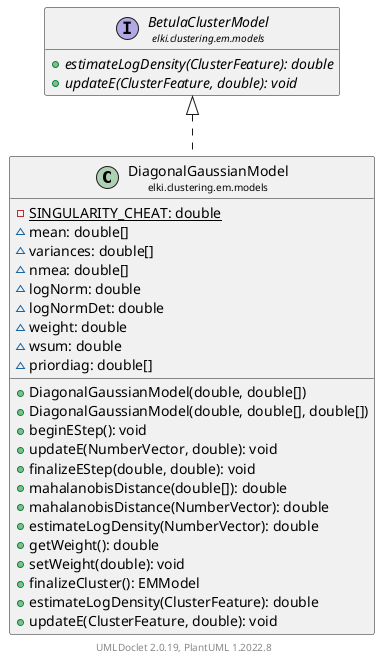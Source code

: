 @startuml
    remove .*\.(Instance|Par|Parameterizer|Factory)$
    set namespaceSeparator none
    hide empty fields
    hide empty methods

    class "<size:14>DiagonalGaussianModel\n<size:10>elki.clustering.em.models" as elki.clustering.em.models.DiagonalGaussianModel [[DiagonalGaussianModel.html]] {
        {static} -SINGULARITY_CHEAT: double
        ~mean: double[]
        ~variances: double[]
        ~nmea: double[]
        ~logNorm: double
        ~logNormDet: double
        ~weight: double
        ~wsum: double
        ~priordiag: double[]
        +DiagonalGaussianModel(double, double[])
        +DiagonalGaussianModel(double, double[], double[])
        +beginEStep(): void
        +updateE(NumberVector, double): void
        +finalizeEStep(double, double): void
        +mahalanobisDistance(double[]): double
        +mahalanobisDistance(NumberVector): double
        +estimateLogDensity(NumberVector): double
        +getWeight(): double
        +setWeight(double): void
        +finalizeCluster(): EMModel
        +estimateLogDensity(ClusterFeature): double
        +updateE(ClusterFeature, double): void
    }

    interface "<size:14>BetulaClusterModel\n<size:10>elki.clustering.em.models" as elki.clustering.em.models.BetulaClusterModel [[BetulaClusterModel.html]] {
        {abstract} +estimateLogDensity(ClusterFeature): double
        {abstract} +updateE(ClusterFeature, double): void
    }

    elki.clustering.em.models.BetulaClusterModel <|.. elki.clustering.em.models.DiagonalGaussianModel

    center footer UMLDoclet 2.0.19, PlantUML 1.2022.8
@enduml
